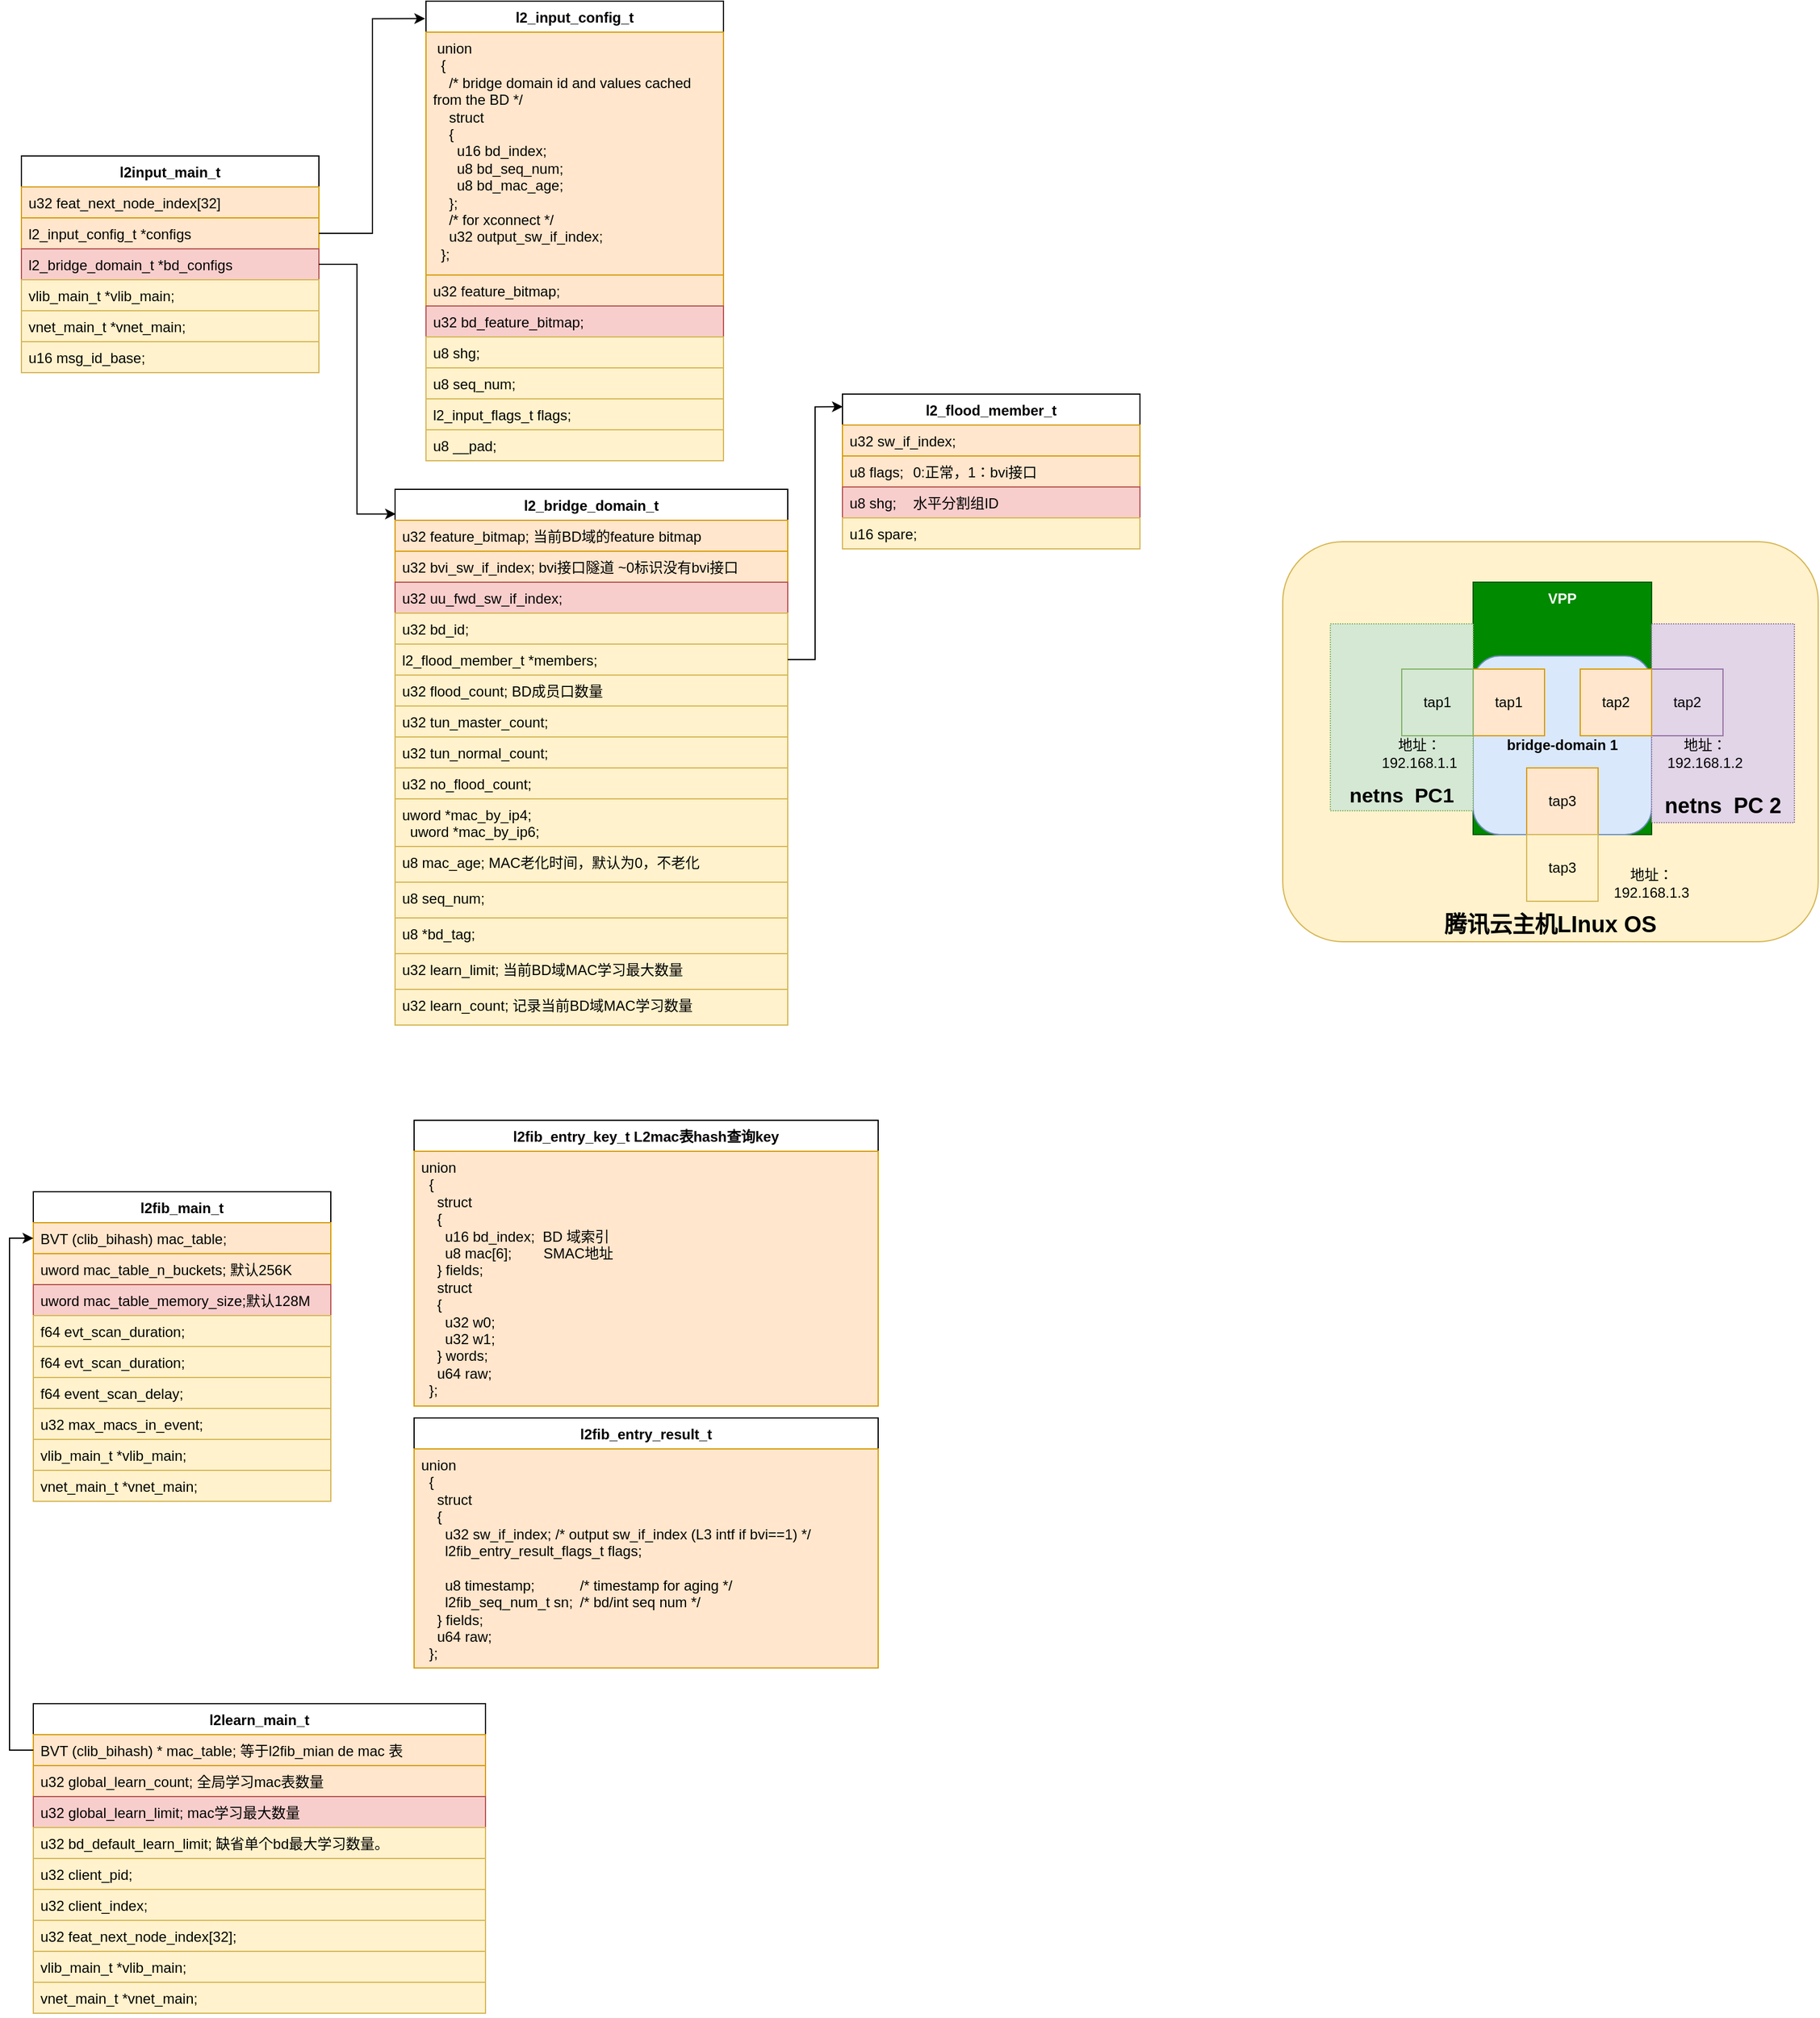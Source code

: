 <mxfile version="24.3.1" type="github">
  <diagram name="第 1 页" id="glHY0Gd7KmC67INIILRB">
    <mxGraphModel dx="794" dy="420" grid="1" gridSize="10" guides="1" tooltips="1" connect="1" arrows="1" fold="1" page="1" pageScale="1" pageWidth="827" pageHeight="1169" math="0" shadow="0">
      <root>
        <mxCell id="0" />
        <mxCell id="1" parent="0" />
        <mxCell id="FG0SKWQjMiDfC_1NRuZQ-3" value="腾讯云主机LInux OS" style="rounded=1;whiteSpace=wrap;html=1;fillColor=#fff2cc;strokeColor=#d6b656;verticalAlign=bottom;fontStyle=1;fontSize=19;" parent="1" vertex="1">
          <mxGeometry x="1160" y="464" width="450" height="336" as="geometry" />
        </mxCell>
        <mxCell id="ZdYOlHCHy0G1hDo-JhcP-8" value="VPP" style="rounded=0;whiteSpace=wrap;html=1;fontStyle=1;align=center;verticalAlign=top;fillColor=#008a00;fontColor=#ffffff;strokeColor=#005700;" parent="1" vertex="1">
          <mxGeometry x="1320" y="498" width="150" height="212" as="geometry" />
        </mxCell>
        <mxCell id="ZdYOlHCHy0G1hDo-JhcP-15" value="bridge-domain 1" style="rounded=1;whiteSpace=wrap;html=1;fillColor=#dae8fc;strokeColor=#6c8ebf;verticalAlign=middle;fontStyle=1" parent="1" vertex="1">
          <mxGeometry x="1320" y="560" width="150" height="150" as="geometry" />
        </mxCell>
        <mxCell id="ZdYOlHCHy0G1hDo-JhcP-14" value="&lt;div style=&quot;font-size: 18px;&quot;&gt;&lt;br style=&quot;font-size: 18px;&quot;&gt;&lt;/div&gt;&lt;div style=&quot;font-size: 18px;&quot;&gt;&lt;br style=&quot;font-size: 18px;&quot;&gt;&lt;/div&gt;&lt;div style=&quot;font-size: 18px;&quot;&gt;&lt;br style=&quot;font-size: 18px;&quot;&gt;&lt;/div&gt;&lt;div style=&quot;font-size: 18px;&quot;&gt;&lt;br style=&quot;font-size: 18px;&quot;&gt;&lt;/div&gt;&lt;div style=&quot;font-size: 18px;&quot;&gt;&lt;br style=&quot;font-size: 18px;&quot;&gt;&lt;/div&gt;&lt;div style=&quot;font-size: 18px;&quot;&gt;&lt;br style=&quot;font-size: 18px;&quot;&gt;&lt;/div&gt;&lt;div style=&quot;font-size: 18px;&quot;&gt;&lt;br style=&quot;font-size: 18px;&quot;&gt;&lt;/div&gt;&lt;div style=&quot;font-size: 18px;&quot;&gt;netns&amp;nbsp; PC 2&lt;/div&gt;" style="rounded=0;whiteSpace=wrap;html=1;dashed=1;dashPattern=1 1;fillColor=#e1d5e7;strokeColor=#9673a6;verticalAlign=bottom;fontSize=18;fontStyle=1" parent="1" vertex="1">
          <mxGeometry x="1470" y="533" width="120" height="167" as="geometry" />
        </mxCell>
        <mxCell id="ZdYOlHCHy0G1hDo-JhcP-13" value="&lt;div style=&quot;font-size: 17px;&quot;&gt;&lt;br style=&quot;font-size: 17px;&quot;&gt;&lt;/div&gt;&lt;div style=&quot;font-size: 17px;&quot;&gt;&lt;br style=&quot;font-size: 17px;&quot;&gt;&lt;/div&gt;&lt;div style=&quot;font-size: 17px;&quot;&gt;&lt;br style=&quot;font-size: 17px;&quot;&gt;&lt;/div&gt;&lt;div style=&quot;font-size: 17px;&quot;&gt;&lt;br style=&quot;font-size: 17px;&quot;&gt;&lt;/div&gt;&lt;div style=&quot;font-size: 17px;&quot;&gt;&lt;br style=&quot;font-size: 17px;&quot;&gt;&lt;/div&gt;&lt;div style=&quot;font-size: 17px;&quot;&gt;&lt;br style=&quot;font-size: 17px;&quot;&gt;&lt;/div&gt;&lt;div style=&quot;font-size: 17px;&quot;&gt;&lt;br style=&quot;font-size: 17px;&quot;&gt;&lt;/div&gt;&lt;div style=&quot;font-size: 17px;&quot;&gt;netns&amp;nbsp; PC1&lt;/div&gt;" style="rounded=0;whiteSpace=wrap;html=1;dashed=1;dashPattern=1 1;fillColor=#d5e8d4;strokeColor=#82b366;verticalAlign=bottom;fontStyle=1;fontSize=17;" parent="1" vertex="1">
          <mxGeometry x="1200" y="533" width="120" height="157" as="geometry" />
        </mxCell>
        <mxCell id="p4Iv83RpUlakr4i-X7LJ-1" value="l2input_main_t" style="swimlane;fontStyle=1;align=center;verticalAlign=top;childLayout=stackLayout;horizontal=1;startSize=26;horizontalStack=0;resizeParent=1;resizeParentMax=0;resizeLast=0;collapsible=1;marginBottom=0;whiteSpace=wrap;html=1;" parent="1" vertex="1">
          <mxGeometry x="100" y="140" width="250" height="182" as="geometry" />
        </mxCell>
        <mxCell id="p4Iv83RpUlakr4i-X7LJ-2" value="u32 feat_next_node_index[32]" style="text;strokeColor=#d79b00;fillColor=#ffe6cc;align=left;verticalAlign=top;spacingLeft=4;spacingRight=4;overflow=hidden;rotatable=0;points=[[0,0.5],[1,0.5]];portConstraint=eastwest;whiteSpace=wrap;html=1;" parent="p4Iv83RpUlakr4i-X7LJ-1" vertex="1">
          <mxGeometry y="26" width="250" height="26" as="geometry" />
        </mxCell>
        <mxCell id="p4Iv83RpUlakr4i-X7LJ-4" value="l2_input_config_t *configs" style="text;strokeColor=#d79b00;fillColor=#ffe6cc;align=left;verticalAlign=top;spacingLeft=4;spacingRight=4;overflow=hidden;rotatable=0;points=[[0,0.5],[1,0.5]];portConstraint=eastwest;whiteSpace=wrap;html=1;" parent="p4Iv83RpUlakr4i-X7LJ-1" vertex="1">
          <mxGeometry y="52" width="250" height="26" as="geometry" />
        </mxCell>
        <mxCell id="p4Iv83RpUlakr4i-X7LJ-5" value="l2_bridge_domain_t *bd_configs" style="text;strokeColor=#b85450;fillColor=#f8cecc;align=left;verticalAlign=top;spacingLeft=4;spacingRight=4;overflow=hidden;rotatable=0;points=[[0,0.5],[1,0.5]];portConstraint=eastwest;whiteSpace=wrap;html=1;" parent="p4Iv83RpUlakr4i-X7LJ-1" vertex="1">
          <mxGeometry y="78" width="250" height="26" as="geometry" />
        </mxCell>
        <mxCell id="p4Iv83RpUlakr4i-X7LJ-6" value="vlib_main_t *vlib_main;" style="text;strokeColor=#d6b656;fillColor=#fff2cc;align=left;verticalAlign=top;spacingLeft=4;spacingRight=4;overflow=hidden;rotatable=0;points=[[0,0.5],[1,0.5]];portConstraint=eastwest;whiteSpace=wrap;html=1;" parent="p4Iv83RpUlakr4i-X7LJ-1" vertex="1">
          <mxGeometry y="104" width="250" height="26" as="geometry" />
        </mxCell>
        <mxCell id="p4Iv83RpUlakr4i-X7LJ-7" value="vnet_main_t *vnet_main;" style="text;strokeColor=#d6b656;fillColor=#fff2cc;align=left;verticalAlign=top;spacingLeft=4;spacingRight=4;overflow=hidden;rotatable=0;points=[[0,0.5],[1,0.5]];portConstraint=eastwest;whiteSpace=wrap;html=1;" parent="p4Iv83RpUlakr4i-X7LJ-1" vertex="1">
          <mxGeometry y="130" width="250" height="26" as="geometry" />
        </mxCell>
        <mxCell id="p4Iv83RpUlakr4i-X7LJ-8" value="u16 msg_id_base;" style="text;strokeColor=#d6b656;fillColor=#fff2cc;align=left;verticalAlign=top;spacingLeft=4;spacingRight=4;overflow=hidden;rotatable=0;points=[[0,0.5],[1,0.5]];portConstraint=eastwest;whiteSpace=wrap;html=1;" parent="p4Iv83RpUlakr4i-X7LJ-1" vertex="1">
          <mxGeometry y="156" width="250" height="26" as="geometry" />
        </mxCell>
        <mxCell id="p4Iv83RpUlakr4i-X7LJ-9" value="l2_input_config_t" style="swimlane;fontStyle=1;align=center;verticalAlign=top;childLayout=stackLayout;horizontal=1;startSize=26;horizontalStack=0;resizeParent=1;resizeParentMax=0;resizeLast=0;collapsible=1;marginBottom=0;whiteSpace=wrap;html=1;" parent="1" vertex="1">
          <mxGeometry x="440" y="10" width="250" height="386" as="geometry" />
        </mxCell>
        <mxCell id="p4Iv83RpUlakr4i-X7LJ-10" value="&lt;div&gt;&amp;nbsp;union&lt;/div&gt;&lt;div&gt;&amp;nbsp; {&lt;/div&gt;&lt;div&gt;&amp;nbsp; &amp;nbsp; /* bridge domain id and values cached from the BD */&lt;/div&gt;&lt;div&gt;&amp;nbsp; &amp;nbsp; struct&lt;/div&gt;&lt;div&gt;&amp;nbsp; &amp;nbsp; {&lt;/div&gt;&lt;div&gt;&amp;nbsp; &amp;nbsp; &amp;nbsp; u16 bd_index;&lt;/div&gt;&lt;div&gt;&amp;nbsp; &amp;nbsp; &amp;nbsp; u8 bd_seq_num;&lt;/div&gt;&lt;div&gt;&amp;nbsp; &amp;nbsp; &amp;nbsp; u8 bd_mac_age;&lt;/div&gt;&lt;div&gt;&amp;nbsp; &amp;nbsp; };&lt;/div&gt;&lt;div&gt;&amp;nbsp; &amp;nbsp; /* for xconnect */&lt;/div&gt;&lt;div&gt;&amp;nbsp; &amp;nbsp; u32 output_sw_if_index;&lt;/div&gt;&lt;div&gt;&amp;nbsp; };&lt;/div&gt;" style="text;strokeColor=#d79b00;fillColor=#ffe6cc;align=left;verticalAlign=top;spacingLeft=4;spacingRight=4;overflow=hidden;rotatable=0;points=[[0,0.5],[1,0.5]];portConstraint=eastwest;whiteSpace=wrap;html=1;" parent="p4Iv83RpUlakr4i-X7LJ-9" vertex="1">
          <mxGeometry y="26" width="250" height="204" as="geometry" />
        </mxCell>
        <mxCell id="p4Iv83RpUlakr4i-X7LJ-11" value="u32 feature_bitmap;" style="text;strokeColor=#d79b00;fillColor=#ffe6cc;align=left;verticalAlign=top;spacingLeft=4;spacingRight=4;overflow=hidden;rotatable=0;points=[[0,0.5],[1,0.5]];portConstraint=eastwest;whiteSpace=wrap;html=1;" parent="p4Iv83RpUlakr4i-X7LJ-9" vertex="1">
          <mxGeometry y="230" width="250" height="26" as="geometry" />
        </mxCell>
        <mxCell id="p4Iv83RpUlakr4i-X7LJ-12" value="u32 bd_feature_bitmap;" style="text;strokeColor=#b85450;fillColor=#f8cecc;align=left;verticalAlign=top;spacingLeft=4;spacingRight=4;overflow=hidden;rotatable=0;points=[[0,0.5],[1,0.5]];portConstraint=eastwest;whiteSpace=wrap;html=1;" parent="p4Iv83RpUlakr4i-X7LJ-9" vertex="1">
          <mxGeometry y="256" width="250" height="26" as="geometry" />
        </mxCell>
        <mxCell id="p4Iv83RpUlakr4i-X7LJ-13" value="u8 shg;" style="text;strokeColor=#d6b656;fillColor=#fff2cc;align=left;verticalAlign=top;spacingLeft=4;spacingRight=4;overflow=hidden;rotatable=0;points=[[0,0.5],[1,0.5]];portConstraint=eastwest;whiteSpace=wrap;html=1;" parent="p4Iv83RpUlakr4i-X7LJ-9" vertex="1">
          <mxGeometry y="282" width="250" height="26" as="geometry" />
        </mxCell>
        <mxCell id="p4Iv83RpUlakr4i-X7LJ-14" value="u8 seq_num;" style="text;strokeColor=#d6b656;fillColor=#fff2cc;align=left;verticalAlign=top;spacingLeft=4;spacingRight=4;overflow=hidden;rotatable=0;points=[[0,0.5],[1,0.5]];portConstraint=eastwest;whiteSpace=wrap;html=1;" parent="p4Iv83RpUlakr4i-X7LJ-9" vertex="1">
          <mxGeometry y="308" width="250" height="26" as="geometry" />
        </mxCell>
        <mxCell id="p4Iv83RpUlakr4i-X7LJ-15" value="l2_input_flags_t flags;" style="text;strokeColor=#d6b656;fillColor=#fff2cc;align=left;verticalAlign=top;spacingLeft=4;spacingRight=4;overflow=hidden;rotatable=0;points=[[0,0.5],[1,0.5]];portConstraint=eastwest;whiteSpace=wrap;html=1;" parent="p4Iv83RpUlakr4i-X7LJ-9" vertex="1">
          <mxGeometry y="334" width="250" height="26" as="geometry" />
        </mxCell>
        <mxCell id="p4Iv83RpUlakr4i-X7LJ-16" value="u8 __pad;" style="text;strokeColor=#d6b656;fillColor=#fff2cc;align=left;verticalAlign=top;spacingLeft=4;spacingRight=4;overflow=hidden;rotatable=0;points=[[0,0.5],[1,0.5]];portConstraint=eastwest;whiteSpace=wrap;html=1;" parent="p4Iv83RpUlakr4i-X7LJ-9" vertex="1">
          <mxGeometry y="360" width="250" height="26" as="geometry" />
        </mxCell>
        <mxCell id="p4Iv83RpUlakr4i-X7LJ-17" value="l2_bridge_domain_t" style="swimlane;fontStyle=1;align=center;verticalAlign=top;childLayout=stackLayout;horizontal=1;startSize=26;horizontalStack=0;resizeParent=1;resizeParentMax=0;resizeLast=0;collapsible=1;marginBottom=0;whiteSpace=wrap;html=1;" parent="1" vertex="1">
          <mxGeometry x="414" y="420" width="330" height="450" as="geometry" />
        </mxCell>
        <mxCell id="p4Iv83RpUlakr4i-X7LJ-18" value="u32 feature_bitmap; 当前BD域的feature bitmap" style="text;strokeColor=#d79b00;fillColor=#ffe6cc;align=left;verticalAlign=top;spacingLeft=4;spacingRight=4;overflow=hidden;rotatable=0;points=[[0,0.5],[1,0.5]];portConstraint=eastwest;whiteSpace=wrap;html=1;" parent="p4Iv83RpUlakr4i-X7LJ-17" vertex="1">
          <mxGeometry y="26" width="330" height="26" as="geometry" />
        </mxCell>
        <mxCell id="p4Iv83RpUlakr4i-X7LJ-19" value="u32 bvi_sw_if_index; bvi接口隧道 ~0标识没有bvi接口" style="text;strokeColor=#d79b00;fillColor=#ffe6cc;align=left;verticalAlign=top;spacingLeft=4;spacingRight=4;overflow=hidden;rotatable=0;points=[[0,0.5],[1,0.5]];portConstraint=eastwest;whiteSpace=wrap;html=1;" parent="p4Iv83RpUlakr4i-X7LJ-17" vertex="1">
          <mxGeometry y="52" width="330" height="26" as="geometry" />
        </mxCell>
        <mxCell id="p4Iv83RpUlakr4i-X7LJ-20" value="u32 uu_fwd_sw_if_index;" style="text;strokeColor=#b85450;fillColor=#f8cecc;align=left;verticalAlign=top;spacingLeft=4;spacingRight=4;overflow=hidden;rotatable=0;points=[[0,0.5],[1,0.5]];portConstraint=eastwest;whiteSpace=wrap;html=1;" parent="p4Iv83RpUlakr4i-X7LJ-17" vertex="1">
          <mxGeometry y="78" width="330" height="26" as="geometry" />
        </mxCell>
        <mxCell id="p4Iv83RpUlakr4i-X7LJ-21" value="u32 bd_id;" style="text;strokeColor=#d6b656;fillColor=#fff2cc;align=left;verticalAlign=top;spacingLeft=4;spacingRight=4;overflow=hidden;rotatable=0;points=[[0,0.5],[1,0.5]];portConstraint=eastwest;whiteSpace=wrap;html=1;" parent="p4Iv83RpUlakr4i-X7LJ-17" vertex="1">
          <mxGeometry y="104" width="330" height="26" as="geometry" />
        </mxCell>
        <mxCell id="p4Iv83RpUlakr4i-X7LJ-22" value="l2_flood_member_t *members;" style="text;strokeColor=#d6b656;fillColor=#fff2cc;align=left;verticalAlign=top;spacingLeft=4;spacingRight=4;overflow=hidden;rotatable=0;points=[[0,0.5],[1,0.5]];portConstraint=eastwest;whiteSpace=wrap;html=1;" parent="p4Iv83RpUlakr4i-X7LJ-17" vertex="1">
          <mxGeometry y="130" width="330" height="26" as="geometry" />
        </mxCell>
        <mxCell id="p4Iv83RpUlakr4i-X7LJ-23" value="u32 flood_count; BD成员口数量" style="text;strokeColor=#d6b656;fillColor=#fff2cc;align=left;verticalAlign=top;spacingLeft=4;spacingRight=4;overflow=hidden;rotatable=0;points=[[0,0.5],[1,0.5]];portConstraint=eastwest;whiteSpace=wrap;html=1;" parent="p4Iv83RpUlakr4i-X7LJ-17" vertex="1">
          <mxGeometry y="156" width="330" height="26" as="geometry" />
        </mxCell>
        <mxCell id="p4Iv83RpUlakr4i-X7LJ-24" value="u32 tun_master_count;" style="text;strokeColor=#d6b656;fillColor=#fff2cc;align=left;verticalAlign=top;spacingLeft=4;spacingRight=4;overflow=hidden;rotatable=0;points=[[0,0.5],[1,0.5]];portConstraint=eastwest;whiteSpace=wrap;html=1;" parent="p4Iv83RpUlakr4i-X7LJ-17" vertex="1">
          <mxGeometry y="182" width="330" height="26" as="geometry" />
        </mxCell>
        <mxCell id="p4Iv83RpUlakr4i-X7LJ-25" value="u32 tun_normal_count;" style="text;strokeColor=#d6b656;fillColor=#fff2cc;align=left;verticalAlign=top;spacingLeft=4;spacingRight=4;overflow=hidden;rotatable=0;points=[[0,0.5],[1,0.5]];portConstraint=eastwest;whiteSpace=wrap;html=1;" parent="p4Iv83RpUlakr4i-X7LJ-17" vertex="1">
          <mxGeometry y="208" width="330" height="26" as="geometry" />
        </mxCell>
        <mxCell id="p4Iv83RpUlakr4i-X7LJ-26" value="u32 no_flood_count;" style="text;strokeColor=#d6b656;fillColor=#fff2cc;align=left;verticalAlign=top;spacingLeft=4;spacingRight=4;overflow=hidden;rotatable=0;points=[[0,0.5],[1,0.5]];portConstraint=eastwest;whiteSpace=wrap;html=1;" parent="p4Iv83RpUlakr4i-X7LJ-17" vertex="1">
          <mxGeometry y="234" width="330" height="26" as="geometry" />
        </mxCell>
        <mxCell id="p4Iv83RpUlakr4i-X7LJ-27" value="&lt;div&gt;uword *mac_by_ip4;&lt;/div&gt;&lt;div&gt;&amp;nbsp; uword *mac_by_ip6;&lt;/div&gt;" style="text;strokeColor=#d6b656;fillColor=#fff2cc;align=left;verticalAlign=top;spacingLeft=4;spacingRight=4;overflow=hidden;rotatable=0;points=[[0,0.5],[1,0.5]];portConstraint=eastwest;whiteSpace=wrap;html=1;" parent="p4Iv83RpUlakr4i-X7LJ-17" vertex="1">
          <mxGeometry y="260" width="330" height="40" as="geometry" />
        </mxCell>
        <mxCell id="p4Iv83RpUlakr4i-X7LJ-28" value="u8 mac_age; MAC老化时间，默认为0，不老化" style="text;strokeColor=#d6b656;fillColor=#fff2cc;align=left;verticalAlign=top;spacingLeft=4;spacingRight=4;overflow=hidden;rotatable=0;points=[[0,0.5],[1,0.5]];portConstraint=eastwest;whiteSpace=wrap;html=1;" parent="p4Iv83RpUlakr4i-X7LJ-17" vertex="1">
          <mxGeometry y="300" width="330" height="30" as="geometry" />
        </mxCell>
        <mxCell id="p4Iv83RpUlakr4i-X7LJ-29" value="u8 seq_num;" style="text;strokeColor=#d6b656;fillColor=#fff2cc;align=left;verticalAlign=top;spacingLeft=4;spacingRight=4;overflow=hidden;rotatable=0;points=[[0,0.5],[1,0.5]];portConstraint=eastwest;whiteSpace=wrap;html=1;" parent="p4Iv83RpUlakr4i-X7LJ-17" vertex="1">
          <mxGeometry y="330" width="330" height="30" as="geometry" />
        </mxCell>
        <mxCell id="p4Iv83RpUlakr4i-X7LJ-30" value="u8 *bd_tag;" style="text;strokeColor=#d6b656;fillColor=#fff2cc;align=left;verticalAlign=top;spacingLeft=4;spacingRight=4;overflow=hidden;rotatable=0;points=[[0,0.5],[1,0.5]];portConstraint=eastwest;whiteSpace=wrap;html=1;" parent="p4Iv83RpUlakr4i-X7LJ-17" vertex="1">
          <mxGeometry y="360" width="330" height="30" as="geometry" />
        </mxCell>
        <mxCell id="p4Iv83RpUlakr4i-X7LJ-31" value="u32 learn_limit; 当前BD域MAC学习最大数量" style="text;strokeColor=#d6b656;fillColor=#fff2cc;align=left;verticalAlign=top;spacingLeft=4;spacingRight=4;overflow=hidden;rotatable=0;points=[[0,0.5],[1,0.5]];portConstraint=eastwest;whiteSpace=wrap;html=1;" parent="p4Iv83RpUlakr4i-X7LJ-17" vertex="1">
          <mxGeometry y="390" width="330" height="30" as="geometry" />
        </mxCell>
        <mxCell id="p4Iv83RpUlakr4i-X7LJ-32" value="u32 learn_count; 记录当前BD域MAC学习数量" style="text;strokeColor=#d6b656;fillColor=#fff2cc;align=left;verticalAlign=top;spacingLeft=4;spacingRight=4;overflow=hidden;rotatable=0;points=[[0,0.5],[1,0.5]];portConstraint=eastwest;whiteSpace=wrap;html=1;" parent="p4Iv83RpUlakr4i-X7LJ-17" vertex="1">
          <mxGeometry y="420" width="330" height="30" as="geometry" />
        </mxCell>
        <mxCell id="p4Iv83RpUlakr4i-X7LJ-34" style="edgeStyle=orthogonalEdgeStyle;rounded=0;orthogonalLoop=1;jettySize=auto;html=1;exitX=1;exitY=0.5;exitDx=0;exitDy=0;entryX=-0.003;entryY=0.038;entryDx=0;entryDy=0;entryPerimeter=0;" parent="1" source="p4Iv83RpUlakr4i-X7LJ-4" target="p4Iv83RpUlakr4i-X7LJ-9" edge="1">
          <mxGeometry relative="1" as="geometry" />
        </mxCell>
        <mxCell id="p4Iv83RpUlakr4i-X7LJ-35" style="edgeStyle=orthogonalEdgeStyle;rounded=0;orthogonalLoop=1;jettySize=auto;html=1;exitX=1;exitY=0.5;exitDx=0;exitDy=0;entryX=0.002;entryY=0.046;entryDx=0;entryDy=0;entryPerimeter=0;" parent="1" source="p4Iv83RpUlakr4i-X7LJ-5" target="p4Iv83RpUlakr4i-X7LJ-17" edge="1">
          <mxGeometry relative="1" as="geometry" />
        </mxCell>
        <mxCell id="p4Iv83RpUlakr4i-X7LJ-43" value="l2fib_main_t" style="swimlane;fontStyle=1;align=center;verticalAlign=top;childLayout=stackLayout;horizontal=1;startSize=26;horizontalStack=0;resizeParent=1;resizeParentMax=0;resizeLast=0;collapsible=1;marginBottom=0;whiteSpace=wrap;html=1;" parent="1" vertex="1">
          <mxGeometry x="110" y="1010" width="250" height="260" as="geometry" />
        </mxCell>
        <mxCell id="p4Iv83RpUlakr4i-X7LJ-44" value="BVT (clib_bihash) mac_table;" style="text;strokeColor=#d79b00;fillColor=#ffe6cc;align=left;verticalAlign=top;spacingLeft=4;spacingRight=4;overflow=hidden;rotatable=0;points=[[0,0.5],[1,0.5]];portConstraint=eastwest;whiteSpace=wrap;html=1;" parent="p4Iv83RpUlakr4i-X7LJ-43" vertex="1">
          <mxGeometry y="26" width="250" height="26" as="geometry" />
        </mxCell>
        <mxCell id="p4Iv83RpUlakr4i-X7LJ-45" value="uword mac_table_n_buckets; 默认256K" style="text;strokeColor=#d79b00;fillColor=#ffe6cc;align=left;verticalAlign=top;spacingLeft=4;spacingRight=4;overflow=hidden;rotatable=0;points=[[0,0.5],[1,0.5]];portConstraint=eastwest;whiteSpace=wrap;html=1;" parent="p4Iv83RpUlakr4i-X7LJ-43" vertex="1">
          <mxGeometry y="52" width="250" height="26" as="geometry" />
        </mxCell>
        <mxCell id="p4Iv83RpUlakr4i-X7LJ-46" value="uword mac_table_memory_size;默认128M" style="text;strokeColor=#b85450;fillColor=#f8cecc;align=left;verticalAlign=top;spacingLeft=4;spacingRight=4;overflow=hidden;rotatable=0;points=[[0,0.5],[1,0.5]];portConstraint=eastwest;whiteSpace=wrap;html=1;" parent="p4Iv83RpUlakr4i-X7LJ-43" vertex="1">
          <mxGeometry y="78" width="250" height="26" as="geometry" />
        </mxCell>
        <mxCell id="p4Iv83RpUlakr4i-X7LJ-47" value="f64 evt_scan_duration;" style="text;strokeColor=#d6b656;fillColor=#fff2cc;align=left;verticalAlign=top;spacingLeft=4;spacingRight=4;overflow=hidden;rotatable=0;points=[[0,0.5],[1,0.5]];portConstraint=eastwest;whiteSpace=wrap;html=1;" parent="p4Iv83RpUlakr4i-X7LJ-43" vertex="1">
          <mxGeometry y="104" width="250" height="26" as="geometry" />
        </mxCell>
        <mxCell id="p4Iv83RpUlakr4i-X7LJ-48" value="f64 evt_scan_duration;" style="text;strokeColor=#d6b656;fillColor=#fff2cc;align=left;verticalAlign=top;spacingLeft=4;spacingRight=4;overflow=hidden;rotatable=0;points=[[0,0.5],[1,0.5]];portConstraint=eastwest;whiteSpace=wrap;html=1;" parent="p4Iv83RpUlakr4i-X7LJ-43" vertex="1">
          <mxGeometry y="130" width="250" height="26" as="geometry" />
        </mxCell>
        <mxCell id="p4Iv83RpUlakr4i-X7LJ-49" value="f64 event_scan_delay;" style="text;strokeColor=#d6b656;fillColor=#fff2cc;align=left;verticalAlign=top;spacingLeft=4;spacingRight=4;overflow=hidden;rotatable=0;points=[[0,0.5],[1,0.5]];portConstraint=eastwest;whiteSpace=wrap;html=1;" parent="p4Iv83RpUlakr4i-X7LJ-43" vertex="1">
          <mxGeometry y="156" width="250" height="26" as="geometry" />
        </mxCell>
        <mxCell id="p4Iv83RpUlakr4i-X7LJ-50" value="u32 max_macs_in_event;" style="text;strokeColor=#d6b656;fillColor=#fff2cc;align=left;verticalAlign=top;spacingLeft=4;spacingRight=4;overflow=hidden;rotatable=0;points=[[0,0.5],[1,0.5]];portConstraint=eastwest;whiteSpace=wrap;html=1;" parent="p4Iv83RpUlakr4i-X7LJ-43" vertex="1">
          <mxGeometry y="182" width="250" height="26" as="geometry" />
        </mxCell>
        <mxCell id="p4Iv83RpUlakr4i-X7LJ-51" value="vlib_main_t *vlib_main;" style="text;strokeColor=#d6b656;fillColor=#fff2cc;align=left;verticalAlign=top;spacingLeft=4;spacingRight=4;overflow=hidden;rotatable=0;points=[[0,0.5],[1,0.5]];portConstraint=eastwest;whiteSpace=wrap;html=1;" parent="p4Iv83RpUlakr4i-X7LJ-43" vertex="1">
          <mxGeometry y="208" width="250" height="26" as="geometry" />
        </mxCell>
        <mxCell id="p4Iv83RpUlakr4i-X7LJ-52" value="vnet_main_t *vnet_main;" style="text;strokeColor=#d6b656;fillColor=#fff2cc;align=left;verticalAlign=top;spacingLeft=4;spacingRight=4;overflow=hidden;rotatable=0;points=[[0,0.5],[1,0.5]];portConstraint=eastwest;whiteSpace=wrap;html=1;" parent="p4Iv83RpUlakr4i-X7LJ-43" vertex="1">
          <mxGeometry y="234" width="250" height="26" as="geometry" />
        </mxCell>
        <mxCell id="p4Iv83RpUlakr4i-X7LJ-53" value="l2fib_entry_key_t L2mac表hash查询key" style="swimlane;fontStyle=1;align=center;verticalAlign=top;childLayout=stackLayout;horizontal=1;startSize=26;horizontalStack=0;resizeParent=1;resizeParentMax=0;resizeLast=0;collapsible=1;marginBottom=0;whiteSpace=wrap;html=1;" parent="1" vertex="1">
          <mxGeometry x="430" y="950" width="390" height="240" as="geometry" />
        </mxCell>
        <mxCell id="p4Iv83RpUlakr4i-X7LJ-54" value="&lt;div&gt;union&lt;/div&gt;&lt;div&gt;&amp;nbsp; {&lt;/div&gt;&lt;div&gt;&amp;nbsp; &amp;nbsp; struct&lt;/div&gt;&lt;div&gt;&amp;nbsp; &amp;nbsp; {&lt;/div&gt;&lt;div&gt;&amp;nbsp; &amp;nbsp; &amp;nbsp; u16 bd_index;&amp;nbsp; BD 域索引&lt;/div&gt;&lt;div&gt;&amp;nbsp; &amp;nbsp; &amp;nbsp; u8 mac[6];&amp;nbsp; &amp;nbsp; &amp;nbsp; &amp;nbsp; SMAC地址&lt;/div&gt;&lt;div&gt;&amp;nbsp; &amp;nbsp; } fields;&lt;/div&gt;&lt;div&gt;&amp;nbsp; &amp;nbsp; struct&lt;/div&gt;&lt;div&gt;&amp;nbsp; &amp;nbsp; {&lt;/div&gt;&lt;div&gt;&amp;nbsp; &amp;nbsp; &amp;nbsp; u32 w0;&lt;/div&gt;&lt;div&gt;&amp;nbsp; &amp;nbsp; &amp;nbsp; u32 w1;&lt;/div&gt;&lt;div&gt;&amp;nbsp; &amp;nbsp; } words;&lt;/div&gt;&lt;div&gt;&amp;nbsp; &amp;nbsp; u64 raw;&lt;/div&gt;&lt;div&gt;&amp;nbsp; };&lt;/div&gt;" style="text;strokeColor=#d79b00;fillColor=#ffe6cc;align=left;verticalAlign=top;spacingLeft=4;spacingRight=4;overflow=hidden;rotatable=0;points=[[0,0.5],[1,0.5]];portConstraint=eastwest;whiteSpace=wrap;html=1;" parent="p4Iv83RpUlakr4i-X7LJ-53" vertex="1">
          <mxGeometry y="26" width="390" height="214" as="geometry" />
        </mxCell>
        <mxCell id="p4Iv83RpUlakr4i-X7LJ-63" value="l2fib_entry_result_t" style="swimlane;fontStyle=1;align=center;verticalAlign=top;childLayout=stackLayout;horizontal=1;startSize=26;horizontalStack=0;resizeParent=1;resizeParentMax=0;resizeLast=0;collapsible=1;marginBottom=0;whiteSpace=wrap;html=1;" parent="1" vertex="1">
          <mxGeometry x="430" y="1200" width="390" height="210" as="geometry" />
        </mxCell>
        <mxCell id="p4Iv83RpUlakr4i-X7LJ-64" value="&lt;div&gt;union&lt;/div&gt;&lt;div&gt;&amp;nbsp; {&lt;/div&gt;&lt;div&gt;&amp;nbsp; &amp;nbsp; struct&lt;/div&gt;&lt;div&gt;&amp;nbsp; &amp;nbsp; {&lt;/div&gt;&lt;div&gt;&amp;nbsp; &amp;nbsp; &amp;nbsp; u32 sw_if_index; /* output sw_if_index (L3 intf if bvi==1) */&lt;/div&gt;&lt;div&gt;&amp;nbsp; &amp;nbsp; &amp;nbsp; l2fib_entry_result_flags_t flags;&lt;/div&gt;&lt;div&gt;&lt;br&gt;&lt;/div&gt;&lt;div&gt;&amp;nbsp; &amp;nbsp; &amp;nbsp; u8 timestamp;&lt;span style=&quot;white-space:pre&quot;&gt;&#x9;&#x9;&lt;/span&gt;/* timestamp for aging */&lt;/div&gt;&lt;div&gt;&amp;nbsp; &amp;nbsp; &amp;nbsp; l2fib_seq_num_t sn;&lt;span style=&quot;white-space:pre&quot;&gt;&#x9;&lt;/span&gt;/* bd/int seq num */&lt;/div&gt;&lt;div&gt;&amp;nbsp; &amp;nbsp; } fields;&lt;/div&gt;&lt;div&gt;&amp;nbsp; &amp;nbsp; u64 raw;&lt;/div&gt;&lt;div&gt;&amp;nbsp; };&lt;/div&gt;" style="text;strokeColor=#d79b00;fillColor=#ffe6cc;align=left;verticalAlign=top;spacingLeft=4;spacingRight=4;overflow=hidden;rotatable=0;points=[[0,0.5],[1,0.5]];portConstraint=eastwest;whiteSpace=wrap;html=1;" parent="p4Iv83RpUlakr4i-X7LJ-63" vertex="1">
          <mxGeometry y="26" width="390" height="184" as="geometry" />
        </mxCell>
        <mxCell id="ZdYOlHCHy0G1hDo-JhcP-9" value="tap1" style="text;html=1;align=center;verticalAlign=middle;whiteSpace=wrap;rounded=0;strokeColor=#d79b00;fillColor=#ffe6cc;" parent="1" vertex="1">
          <mxGeometry x="1320" y="571" width="60" height="56" as="geometry" />
        </mxCell>
        <mxCell id="ZdYOlHCHy0G1hDo-JhcP-10" value="tap1" style="text;html=1;align=center;verticalAlign=middle;whiteSpace=wrap;rounded=0;strokeColor=#82b366;fillColor=#d5e8d4;" parent="1" vertex="1">
          <mxGeometry x="1260" y="571" width="60" height="56" as="geometry" />
        </mxCell>
        <mxCell id="ZdYOlHCHy0G1hDo-JhcP-11" value="tap2" style="text;html=1;align=center;verticalAlign=middle;whiteSpace=wrap;rounded=0;strokeColor=#9673a6;fillColor=#e1d5e7;" parent="1" vertex="1">
          <mxGeometry x="1470" y="571" width="60" height="56" as="geometry" />
        </mxCell>
        <mxCell id="ZdYOlHCHy0G1hDo-JhcP-12" value="tap2" style="text;html=1;align=center;verticalAlign=middle;whiteSpace=wrap;rounded=0;strokeColor=#d79b00;fillColor=#ffe6cc;" parent="1" vertex="1">
          <mxGeometry x="1410" y="571" width="60" height="56" as="geometry" />
        </mxCell>
        <mxCell id="FG0SKWQjMiDfC_1NRuZQ-1" value="地址：192.168.1.1" style="text;html=1;align=center;verticalAlign=middle;whiteSpace=wrap;rounded=0;" parent="1" vertex="1">
          <mxGeometry x="1230" y="627" width="90" height="30" as="geometry" />
        </mxCell>
        <mxCell id="FG0SKWQjMiDfC_1NRuZQ-2" value="地址：192.168.1.2" style="text;html=1;align=center;verticalAlign=middle;whiteSpace=wrap;rounded=0;" parent="1" vertex="1">
          <mxGeometry x="1470" y="627" width="90" height="30" as="geometry" />
        </mxCell>
        <mxCell id="hOHBYoOjgLORiczpZsO4-1" value="l2learn_main_t" style="swimlane;fontStyle=1;align=center;verticalAlign=top;childLayout=stackLayout;horizontal=1;startSize=26;horizontalStack=0;resizeParent=1;resizeParentMax=0;resizeLast=0;collapsible=1;marginBottom=0;whiteSpace=wrap;html=1;" parent="1" vertex="1">
          <mxGeometry x="110" y="1440" width="380" height="260" as="geometry" />
        </mxCell>
        <mxCell id="hOHBYoOjgLORiczpZsO4-2" value="BVT (clib_bihash) * mac_table; 等于l2fib_mian de mac 表" style="text;strokeColor=#d79b00;fillColor=#ffe6cc;align=left;verticalAlign=top;spacingLeft=4;spacingRight=4;overflow=hidden;rotatable=0;points=[[0,0.5],[1,0.5]];portConstraint=eastwest;whiteSpace=wrap;html=1;" parent="hOHBYoOjgLORiczpZsO4-1" vertex="1">
          <mxGeometry y="26" width="380" height="26" as="geometry" />
        </mxCell>
        <mxCell id="hOHBYoOjgLORiczpZsO4-3" value="u32 global_learn_count; 全局学习mac表数量" style="text;strokeColor=#d79b00;fillColor=#ffe6cc;align=left;verticalAlign=top;spacingLeft=4;spacingRight=4;overflow=hidden;rotatable=0;points=[[0,0.5],[1,0.5]];portConstraint=eastwest;whiteSpace=wrap;html=1;" parent="hOHBYoOjgLORiczpZsO4-1" vertex="1">
          <mxGeometry y="52" width="380" height="26" as="geometry" />
        </mxCell>
        <mxCell id="hOHBYoOjgLORiczpZsO4-4" value="u32 global_learn_limit; mac学习最大数量" style="text;strokeColor=#b85450;fillColor=#f8cecc;align=left;verticalAlign=top;spacingLeft=4;spacingRight=4;overflow=hidden;rotatable=0;points=[[0,0.5],[1,0.5]];portConstraint=eastwest;whiteSpace=wrap;html=1;" parent="hOHBYoOjgLORiczpZsO4-1" vertex="1">
          <mxGeometry y="78" width="380" height="26" as="geometry" />
        </mxCell>
        <mxCell id="hOHBYoOjgLORiczpZsO4-5" value="u32 bd_default_learn_limit; 缺省单个bd最大学习数量。" style="text;strokeColor=#d6b656;fillColor=#fff2cc;align=left;verticalAlign=top;spacingLeft=4;spacingRight=4;overflow=hidden;rotatable=0;points=[[0,0.5],[1,0.5]];portConstraint=eastwest;whiteSpace=wrap;html=1;" parent="hOHBYoOjgLORiczpZsO4-1" vertex="1">
          <mxGeometry y="104" width="380" height="26" as="geometry" />
        </mxCell>
        <mxCell id="hOHBYoOjgLORiczpZsO4-6" value="u32 client_pid;" style="text;strokeColor=#d6b656;fillColor=#fff2cc;align=left;verticalAlign=top;spacingLeft=4;spacingRight=4;overflow=hidden;rotatable=0;points=[[0,0.5],[1,0.5]];portConstraint=eastwest;whiteSpace=wrap;html=1;" parent="hOHBYoOjgLORiczpZsO4-1" vertex="1">
          <mxGeometry y="130" width="380" height="26" as="geometry" />
        </mxCell>
        <mxCell id="hOHBYoOjgLORiczpZsO4-7" value="u32 client_index;" style="text;strokeColor=#d6b656;fillColor=#fff2cc;align=left;verticalAlign=top;spacingLeft=4;spacingRight=4;overflow=hidden;rotatable=0;points=[[0,0.5],[1,0.5]];portConstraint=eastwest;whiteSpace=wrap;html=1;" parent="hOHBYoOjgLORiczpZsO4-1" vertex="1">
          <mxGeometry y="156" width="380" height="26" as="geometry" />
        </mxCell>
        <mxCell id="hOHBYoOjgLORiczpZsO4-8" value="u32 feat_next_node_index[32];" style="text;strokeColor=#d6b656;fillColor=#fff2cc;align=left;verticalAlign=top;spacingLeft=4;spacingRight=4;overflow=hidden;rotatable=0;points=[[0,0.5],[1,0.5]];portConstraint=eastwest;whiteSpace=wrap;html=1;" parent="hOHBYoOjgLORiczpZsO4-1" vertex="1">
          <mxGeometry y="182" width="380" height="26" as="geometry" />
        </mxCell>
        <mxCell id="hOHBYoOjgLORiczpZsO4-9" value="vlib_main_t *vlib_main;" style="text;strokeColor=#d6b656;fillColor=#fff2cc;align=left;verticalAlign=top;spacingLeft=4;spacingRight=4;overflow=hidden;rotatable=0;points=[[0,0.5],[1,0.5]];portConstraint=eastwest;whiteSpace=wrap;html=1;" parent="hOHBYoOjgLORiczpZsO4-1" vertex="1">
          <mxGeometry y="208" width="380" height="26" as="geometry" />
        </mxCell>
        <mxCell id="hOHBYoOjgLORiczpZsO4-10" value="vnet_main_t *vnet_main;" style="text;strokeColor=#d6b656;fillColor=#fff2cc;align=left;verticalAlign=top;spacingLeft=4;spacingRight=4;overflow=hidden;rotatable=0;points=[[0,0.5],[1,0.5]];portConstraint=eastwest;whiteSpace=wrap;html=1;" parent="hOHBYoOjgLORiczpZsO4-1" vertex="1">
          <mxGeometry y="234" width="380" height="26" as="geometry" />
        </mxCell>
        <mxCell id="hOHBYoOjgLORiczpZsO4-11" style="edgeStyle=orthogonalEdgeStyle;rounded=0;orthogonalLoop=1;jettySize=auto;html=1;exitX=0;exitY=0.5;exitDx=0;exitDy=0;entryX=0;entryY=0.5;entryDx=0;entryDy=0;" parent="1" source="hOHBYoOjgLORiczpZsO4-2" target="p4Iv83RpUlakr4i-X7LJ-44" edge="1">
          <mxGeometry relative="1" as="geometry" />
        </mxCell>
        <mxCell id="tM07nS8CAm_YXxIFpZvN-1" value="l2_flood_member_t" style="swimlane;fontStyle=1;align=center;verticalAlign=top;childLayout=stackLayout;horizontal=1;startSize=26;horizontalStack=0;resizeParent=1;resizeParentMax=0;resizeLast=0;collapsible=1;marginBottom=0;whiteSpace=wrap;html=1;" parent="1" vertex="1">
          <mxGeometry x="790" y="340" width="250" height="130" as="geometry" />
        </mxCell>
        <mxCell id="tM07nS8CAm_YXxIFpZvN-2" value="u32 sw_if_index;" style="text;strokeColor=#d79b00;fillColor=#ffe6cc;align=left;verticalAlign=top;spacingLeft=4;spacingRight=4;overflow=hidden;rotatable=0;points=[[0,0.5],[1,0.5]];portConstraint=eastwest;whiteSpace=wrap;html=1;" parent="tM07nS8CAm_YXxIFpZvN-1" vertex="1">
          <mxGeometry y="26" width="250" height="26" as="geometry" />
        </mxCell>
        <mxCell id="tM07nS8CAm_YXxIFpZvN-3" value="u8 flags;&lt;span style=&quot;white-space:pre&quot;&gt;&#x9;&lt;/span&gt;0:正常，1：bvi接口" style="text;strokeColor=#d79b00;fillColor=#ffe6cc;align=left;verticalAlign=top;spacingLeft=4;spacingRight=4;overflow=hidden;rotatable=0;points=[[0,0.5],[1,0.5]];portConstraint=eastwest;whiteSpace=wrap;html=1;" parent="tM07nS8CAm_YXxIFpZvN-1" vertex="1">
          <mxGeometry y="52" width="250" height="26" as="geometry" />
        </mxCell>
        <mxCell id="tM07nS8CAm_YXxIFpZvN-4" value="u8 shg;&lt;span style=&quot;white-space:pre&quot;&gt;&#x9;&lt;/span&gt;水平分割组ID" style="text;strokeColor=#b85450;fillColor=#f8cecc;align=left;verticalAlign=top;spacingLeft=4;spacingRight=4;overflow=hidden;rotatable=0;points=[[0,0.5],[1,0.5]];portConstraint=eastwest;whiteSpace=wrap;html=1;" parent="tM07nS8CAm_YXxIFpZvN-1" vertex="1">
          <mxGeometry y="78" width="250" height="26" as="geometry" />
        </mxCell>
        <mxCell id="tM07nS8CAm_YXxIFpZvN-5" value="u16 spare;" style="text;strokeColor=#d6b656;fillColor=#fff2cc;align=left;verticalAlign=top;spacingLeft=4;spacingRight=4;overflow=hidden;rotatable=0;points=[[0,0.5],[1,0.5]];portConstraint=eastwest;whiteSpace=wrap;html=1;" parent="tM07nS8CAm_YXxIFpZvN-1" vertex="1">
          <mxGeometry y="104" width="250" height="26" as="geometry" />
        </mxCell>
        <mxCell id="tM07nS8CAm_YXxIFpZvN-8" style="edgeStyle=orthogonalEdgeStyle;rounded=0;orthogonalLoop=1;jettySize=auto;html=1;exitX=1;exitY=0.5;exitDx=0;exitDy=0;entryX=0.001;entryY=0.082;entryDx=0;entryDy=0;entryPerimeter=0;" parent="1" source="p4Iv83RpUlakr4i-X7LJ-22" target="tM07nS8CAm_YXxIFpZvN-1" edge="1">
          <mxGeometry relative="1" as="geometry" />
        </mxCell>
        <mxCell id="SwKV8Bn1gwQ4bpNT3ufq-1" value="tap3" style="text;html=1;align=center;verticalAlign=middle;whiteSpace=wrap;rounded=0;strokeColor=#d79b00;fillColor=#ffe6cc;" vertex="1" parent="1">
          <mxGeometry x="1365" y="654" width="60" height="56" as="geometry" />
        </mxCell>
        <mxCell id="SwKV8Bn1gwQ4bpNT3ufq-2" value="tap3" style="text;html=1;align=center;verticalAlign=middle;whiteSpace=wrap;rounded=0;strokeColor=#d6b656;fillColor=#fff2cc;" vertex="1" parent="1">
          <mxGeometry x="1365" y="710" width="60" height="56" as="geometry" />
        </mxCell>
        <mxCell id="SwKV8Bn1gwQ4bpNT3ufq-3" value="地址：192.168.1.3" style="text;html=1;align=center;verticalAlign=middle;whiteSpace=wrap;rounded=0;" vertex="1" parent="1">
          <mxGeometry x="1425" y="736" width="90" height="30" as="geometry" />
        </mxCell>
      </root>
    </mxGraphModel>
  </diagram>
</mxfile>
